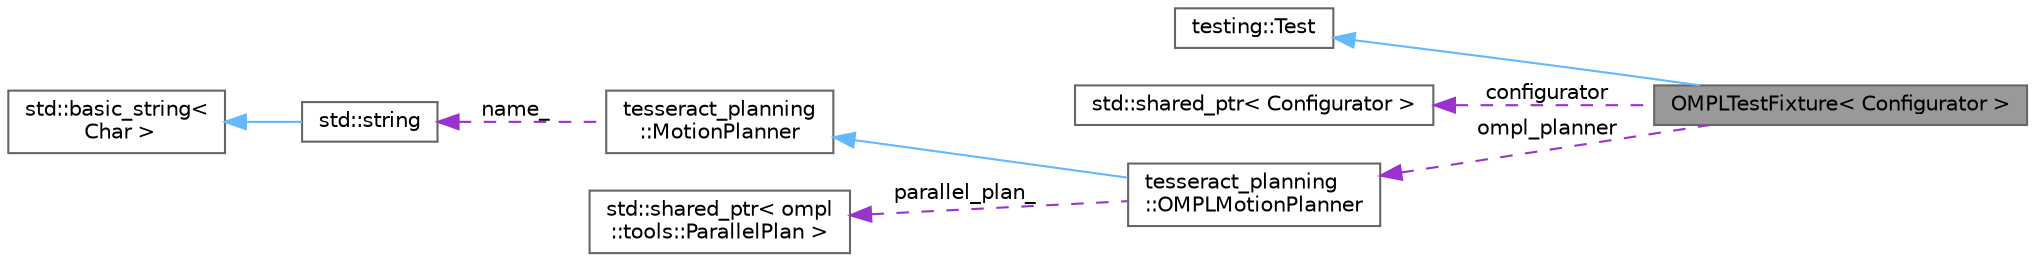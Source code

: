 digraph "OMPLTestFixture&lt; Configurator &gt;"
{
 // LATEX_PDF_SIZE
  bgcolor="transparent";
  edge [fontname=Helvetica,fontsize=10,labelfontname=Helvetica,labelfontsize=10];
  node [fontname=Helvetica,fontsize=10,shape=box,height=0.2,width=0.4];
  rankdir="LR";
  Node1 [label="OMPLTestFixture\< Configurator \>",height=0.2,width=0.4,color="gray40", fillcolor="grey60", style="filled", fontcolor="black",tooltip=" "];
  Node2 -> Node1 [dir="back",color="steelblue1",style="solid"];
  Node2 [label="testing::Test",height=0.2,width=0.4,color="gray40", fillcolor="white", style="filled",tooltip=" "];
  Node3 -> Node1 [dir="back",color="darkorchid3",style="dashed",label=" configurator" ];
  Node3 [label="std::shared_ptr\< Configurator \>",height=0.2,width=0.4,color="gray40", fillcolor="white", style="filled",tooltip=" "];
  Node4 -> Node1 [dir="back",color="darkorchid3",style="dashed",label=" ompl_planner" ];
  Node4 [label="tesseract_planning\l::OMPLMotionPlanner",height=0.2,width=0.4,color="gray40", fillcolor="white", style="filled",URL="$dd/dd3/classtesseract__planning_1_1OMPLMotionPlanner.html",tooltip="This planner is intended to provide an easy to use interface to OMPL for freespace planning...."];
  Node5 -> Node4 [dir="back",color="steelblue1",style="solid"];
  Node5 [label="tesseract_planning\l::MotionPlanner",height=0.2,width=0.4,color="gray40", fillcolor="white", style="filled",URL="$dd/d5f/classtesseract__planning_1_1MotionPlanner.html",tooltip=" "];
  Node6 -> Node5 [dir="back",color="darkorchid3",style="dashed",label=" name_" ];
  Node6 [label="std::string",height=0.2,width=0.4,color="gray40", fillcolor="white", style="filled",tooltip=" "];
  Node7 -> Node6 [dir="back",color="steelblue1",style="solid"];
  Node7 [label="std::basic_string\<\l Char \>",height=0.2,width=0.4,color="gray40", fillcolor="white", style="filled",tooltip=" "];
  Node8 -> Node4 [dir="back",color="darkorchid3",style="dashed",label=" parallel_plan_" ];
  Node8 [label="std::shared_ptr\< ompl\l::tools::ParallelPlan \>",height=0.2,width=0.4,color="gray40", fillcolor="white", style="filled",tooltip=" "];
}
